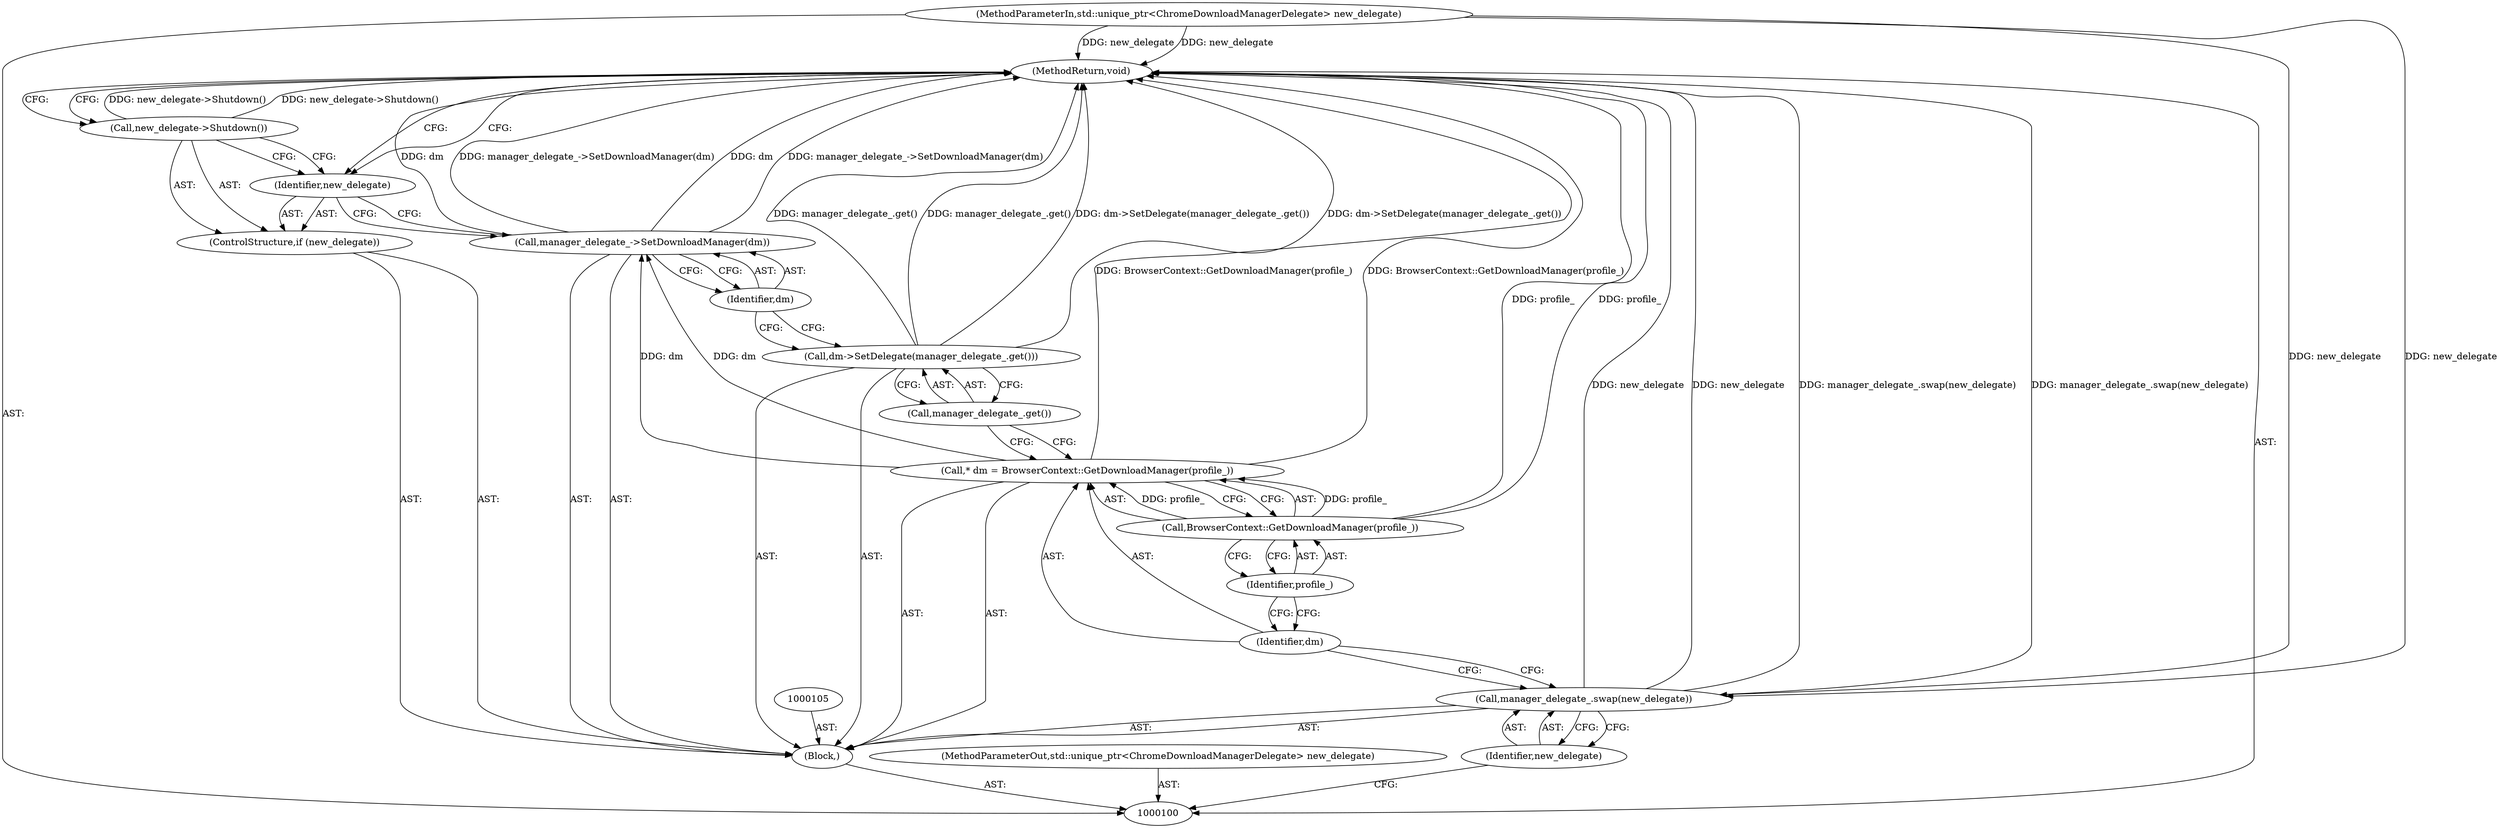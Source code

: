 digraph "1_Chrome_cbb2c0940d4e3914ccd74f6466ff4cb9e50e0e86_1" {
"1000117" [label="(MethodReturn,void)"];
"1000101" [label="(MethodParameterIn,std::unique_ptr<ChromeDownloadManagerDelegate> new_delegate)"];
"1000150" [label="(MethodParameterOut,std::unique_ptr<ChromeDownloadManagerDelegate> new_delegate)"];
"1000102" [label="(Block,)"];
"1000104" [label="(Identifier,new_delegate)"];
"1000103" [label="(Call,manager_delegate_.swap(new_delegate))"];
"1000106" [label="(Call,* dm = BrowserContext::GetDownloadManager(profile_))"];
"1000107" [label="(Identifier,dm)"];
"1000108" [label="(Call,BrowserContext::GetDownloadManager(profile_))"];
"1000109" [label="(Identifier,profile_)"];
"1000111" [label="(Call,manager_delegate_.get())"];
"1000110" [label="(Call,dm->SetDelegate(manager_delegate_.get()))"];
"1000112" [label="(Call,manager_delegate_->SetDownloadManager(dm))"];
"1000113" [label="(Identifier,dm)"];
"1000114" [label="(ControlStructure,if (new_delegate))"];
"1000115" [label="(Identifier,new_delegate)"];
"1000116" [label="(Call,new_delegate->Shutdown())"];
"1000117" -> "1000100"  [label="AST: "];
"1000117" -> "1000116"  [label="CFG: "];
"1000117" -> "1000115"  [label="CFG: "];
"1000106" -> "1000117"  [label="DDG: BrowserContext::GetDownloadManager(profile_)"];
"1000103" -> "1000117"  [label="DDG: new_delegate"];
"1000103" -> "1000117"  [label="DDG: manager_delegate_.swap(new_delegate)"];
"1000112" -> "1000117"  [label="DDG: manager_delegate_->SetDownloadManager(dm)"];
"1000112" -> "1000117"  [label="DDG: dm"];
"1000101" -> "1000117"  [label="DDG: new_delegate"];
"1000110" -> "1000117"  [label="DDG: dm->SetDelegate(manager_delegate_.get())"];
"1000110" -> "1000117"  [label="DDG: manager_delegate_.get()"];
"1000116" -> "1000117"  [label="DDG: new_delegate->Shutdown()"];
"1000108" -> "1000117"  [label="DDG: profile_"];
"1000101" -> "1000100"  [label="AST: "];
"1000101" -> "1000117"  [label="DDG: new_delegate"];
"1000101" -> "1000103"  [label="DDG: new_delegate"];
"1000150" -> "1000100"  [label="AST: "];
"1000102" -> "1000100"  [label="AST: "];
"1000103" -> "1000102"  [label="AST: "];
"1000105" -> "1000102"  [label="AST: "];
"1000106" -> "1000102"  [label="AST: "];
"1000110" -> "1000102"  [label="AST: "];
"1000112" -> "1000102"  [label="AST: "];
"1000114" -> "1000102"  [label="AST: "];
"1000104" -> "1000103"  [label="AST: "];
"1000104" -> "1000100"  [label="CFG: "];
"1000103" -> "1000104"  [label="CFG: "];
"1000103" -> "1000102"  [label="AST: "];
"1000103" -> "1000104"  [label="CFG: "];
"1000104" -> "1000103"  [label="AST: "];
"1000107" -> "1000103"  [label="CFG: "];
"1000103" -> "1000117"  [label="DDG: new_delegate"];
"1000103" -> "1000117"  [label="DDG: manager_delegate_.swap(new_delegate)"];
"1000101" -> "1000103"  [label="DDG: new_delegate"];
"1000106" -> "1000102"  [label="AST: "];
"1000106" -> "1000108"  [label="CFG: "];
"1000107" -> "1000106"  [label="AST: "];
"1000108" -> "1000106"  [label="AST: "];
"1000111" -> "1000106"  [label="CFG: "];
"1000106" -> "1000117"  [label="DDG: BrowserContext::GetDownloadManager(profile_)"];
"1000108" -> "1000106"  [label="DDG: profile_"];
"1000106" -> "1000112"  [label="DDG: dm"];
"1000107" -> "1000106"  [label="AST: "];
"1000107" -> "1000103"  [label="CFG: "];
"1000109" -> "1000107"  [label="CFG: "];
"1000108" -> "1000106"  [label="AST: "];
"1000108" -> "1000109"  [label="CFG: "];
"1000109" -> "1000108"  [label="AST: "];
"1000106" -> "1000108"  [label="CFG: "];
"1000108" -> "1000117"  [label="DDG: profile_"];
"1000108" -> "1000106"  [label="DDG: profile_"];
"1000109" -> "1000108"  [label="AST: "];
"1000109" -> "1000107"  [label="CFG: "];
"1000108" -> "1000109"  [label="CFG: "];
"1000111" -> "1000110"  [label="AST: "];
"1000111" -> "1000106"  [label="CFG: "];
"1000110" -> "1000111"  [label="CFG: "];
"1000110" -> "1000102"  [label="AST: "];
"1000110" -> "1000111"  [label="CFG: "];
"1000111" -> "1000110"  [label="AST: "];
"1000113" -> "1000110"  [label="CFG: "];
"1000110" -> "1000117"  [label="DDG: dm->SetDelegate(manager_delegate_.get())"];
"1000110" -> "1000117"  [label="DDG: manager_delegate_.get()"];
"1000112" -> "1000102"  [label="AST: "];
"1000112" -> "1000113"  [label="CFG: "];
"1000113" -> "1000112"  [label="AST: "];
"1000115" -> "1000112"  [label="CFG: "];
"1000112" -> "1000117"  [label="DDG: manager_delegate_->SetDownloadManager(dm)"];
"1000112" -> "1000117"  [label="DDG: dm"];
"1000106" -> "1000112"  [label="DDG: dm"];
"1000113" -> "1000112"  [label="AST: "];
"1000113" -> "1000110"  [label="CFG: "];
"1000112" -> "1000113"  [label="CFG: "];
"1000114" -> "1000102"  [label="AST: "];
"1000115" -> "1000114"  [label="AST: "];
"1000116" -> "1000114"  [label="AST: "];
"1000115" -> "1000114"  [label="AST: "];
"1000115" -> "1000112"  [label="CFG: "];
"1000116" -> "1000115"  [label="CFG: "];
"1000117" -> "1000115"  [label="CFG: "];
"1000116" -> "1000114"  [label="AST: "];
"1000116" -> "1000115"  [label="CFG: "];
"1000117" -> "1000116"  [label="CFG: "];
"1000116" -> "1000117"  [label="DDG: new_delegate->Shutdown()"];
}
